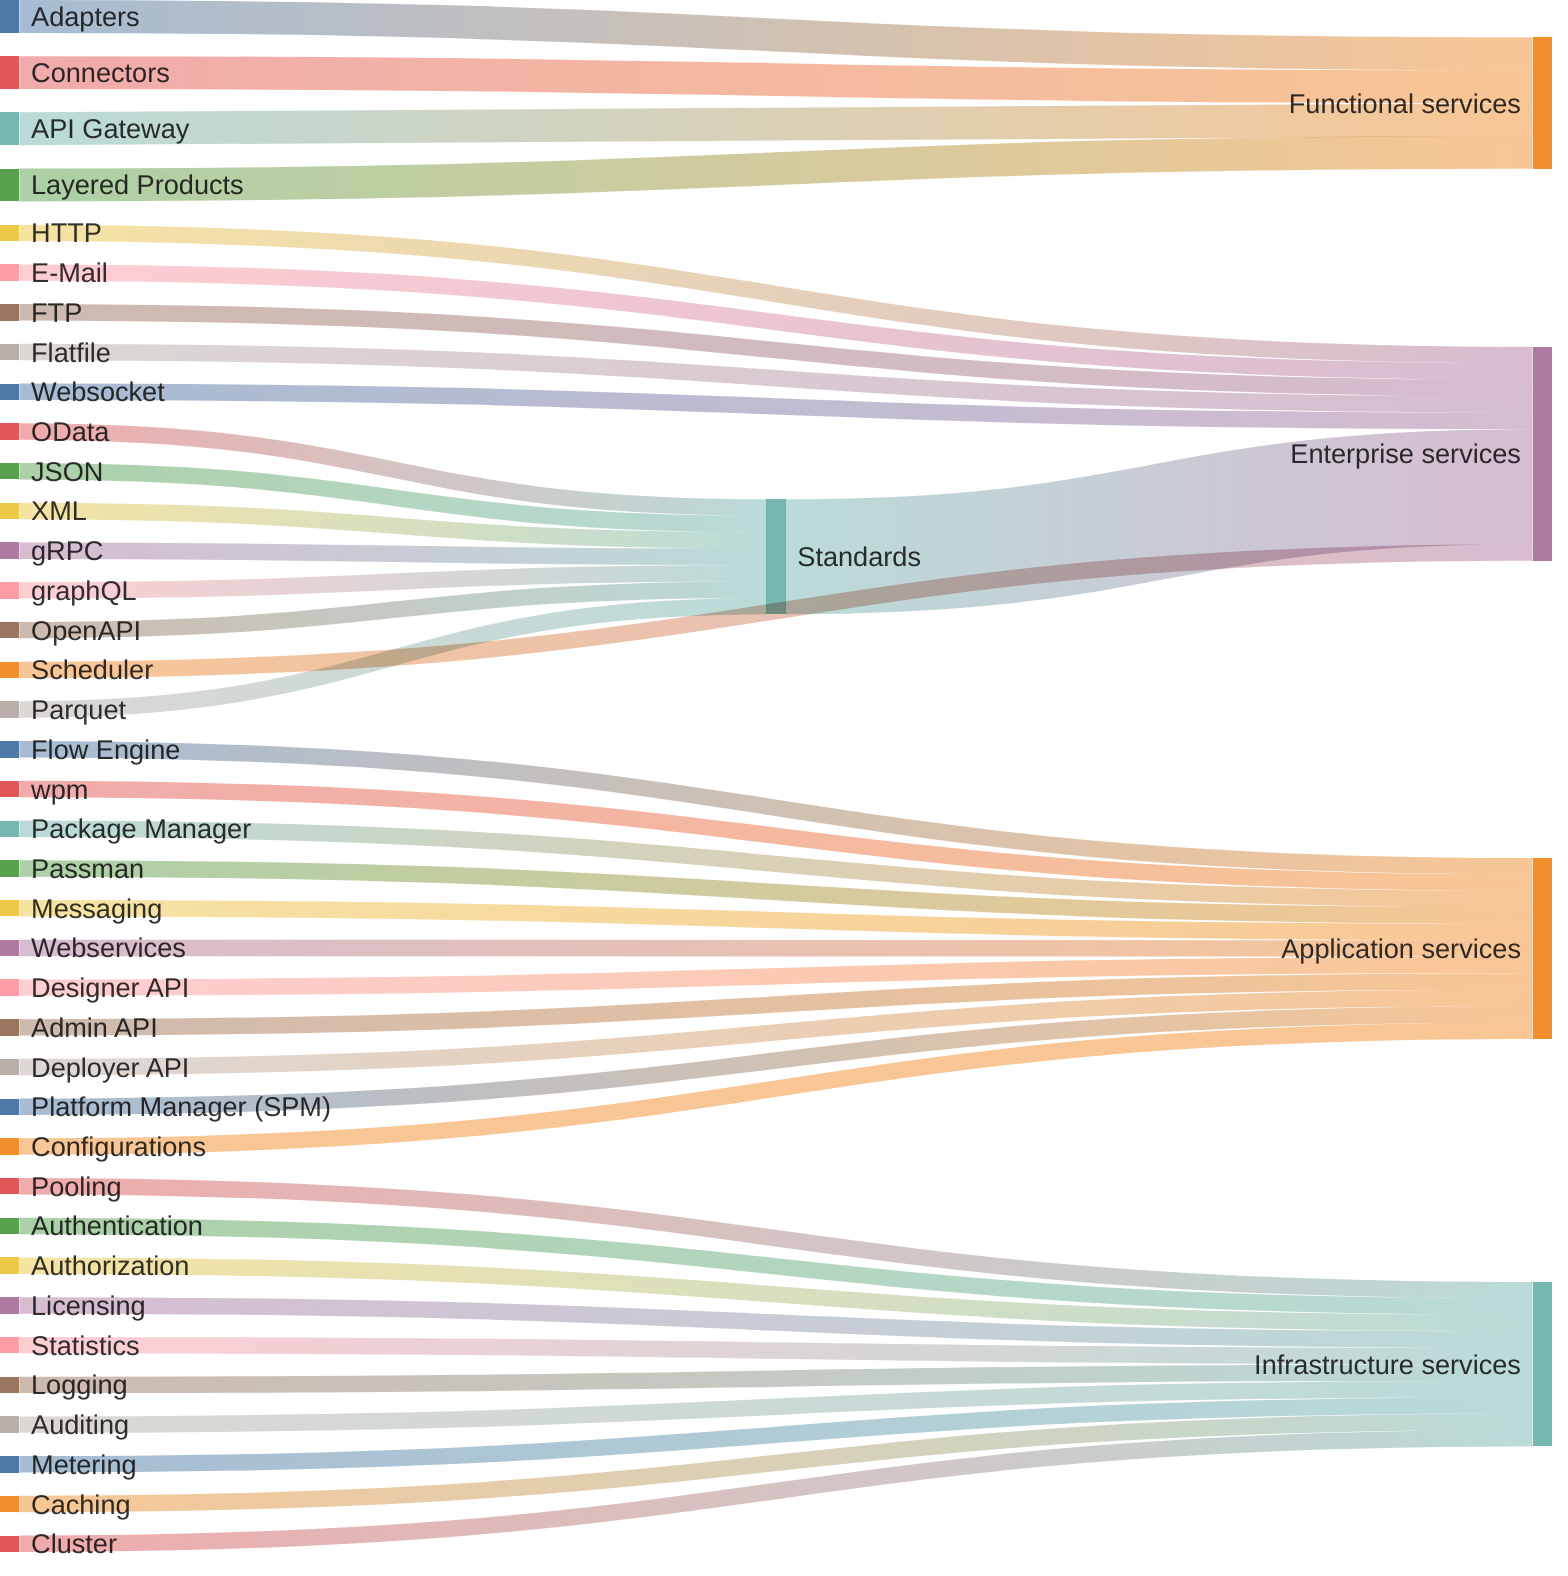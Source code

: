 ---
config:
  sankey:
    width: 800
    height: 800
    showValues: false
---
sankey-beta

Adapters,Functional services,4
Connectors,Functional services,4
API Gateway,Functional services,4
Layered Products,Functional services,4
HTTP,Enterprise services,2
E-Mail,Enterprise services,2
FTP,Enterprise services,2
Flatfile,Enterprise services,2
Websocket,Enterprise services,2
Scheduler,Enterprise services,2
OData,Standards,2
JSON,Standards,2
XML,Standards,2
gRPC,Standards,2
graphQL,Standards,2
OpenAPI,Standards,2
Parquet,Standards,2
Standards,Enterprise services,14
Flow Engine,Application services,2
wpm,Application services,2
Package Manager,Application services,2
Passman,Application services,2
Messaging,Application services,2
Webservices,Application services,2
Designer API,Application services,2
Admin API,Application services,2
Deployer API,Application services,2
Platform Manager (SPM),Application services,2
Configurations,Application services,2
Pooling,Infrastructure services,2
Authentication,Infrastructure services,2
Authorization,Infrastructure services,2
Licensing,Infrastructure services,2
Statistics,Infrastructure services,2
Logging,Infrastructure services,2
Auditing,Infrastructure services,2
Metering,Infrastructure services,2
Caching,Infrastructure services,2
Cluster,Infrastructure services,2